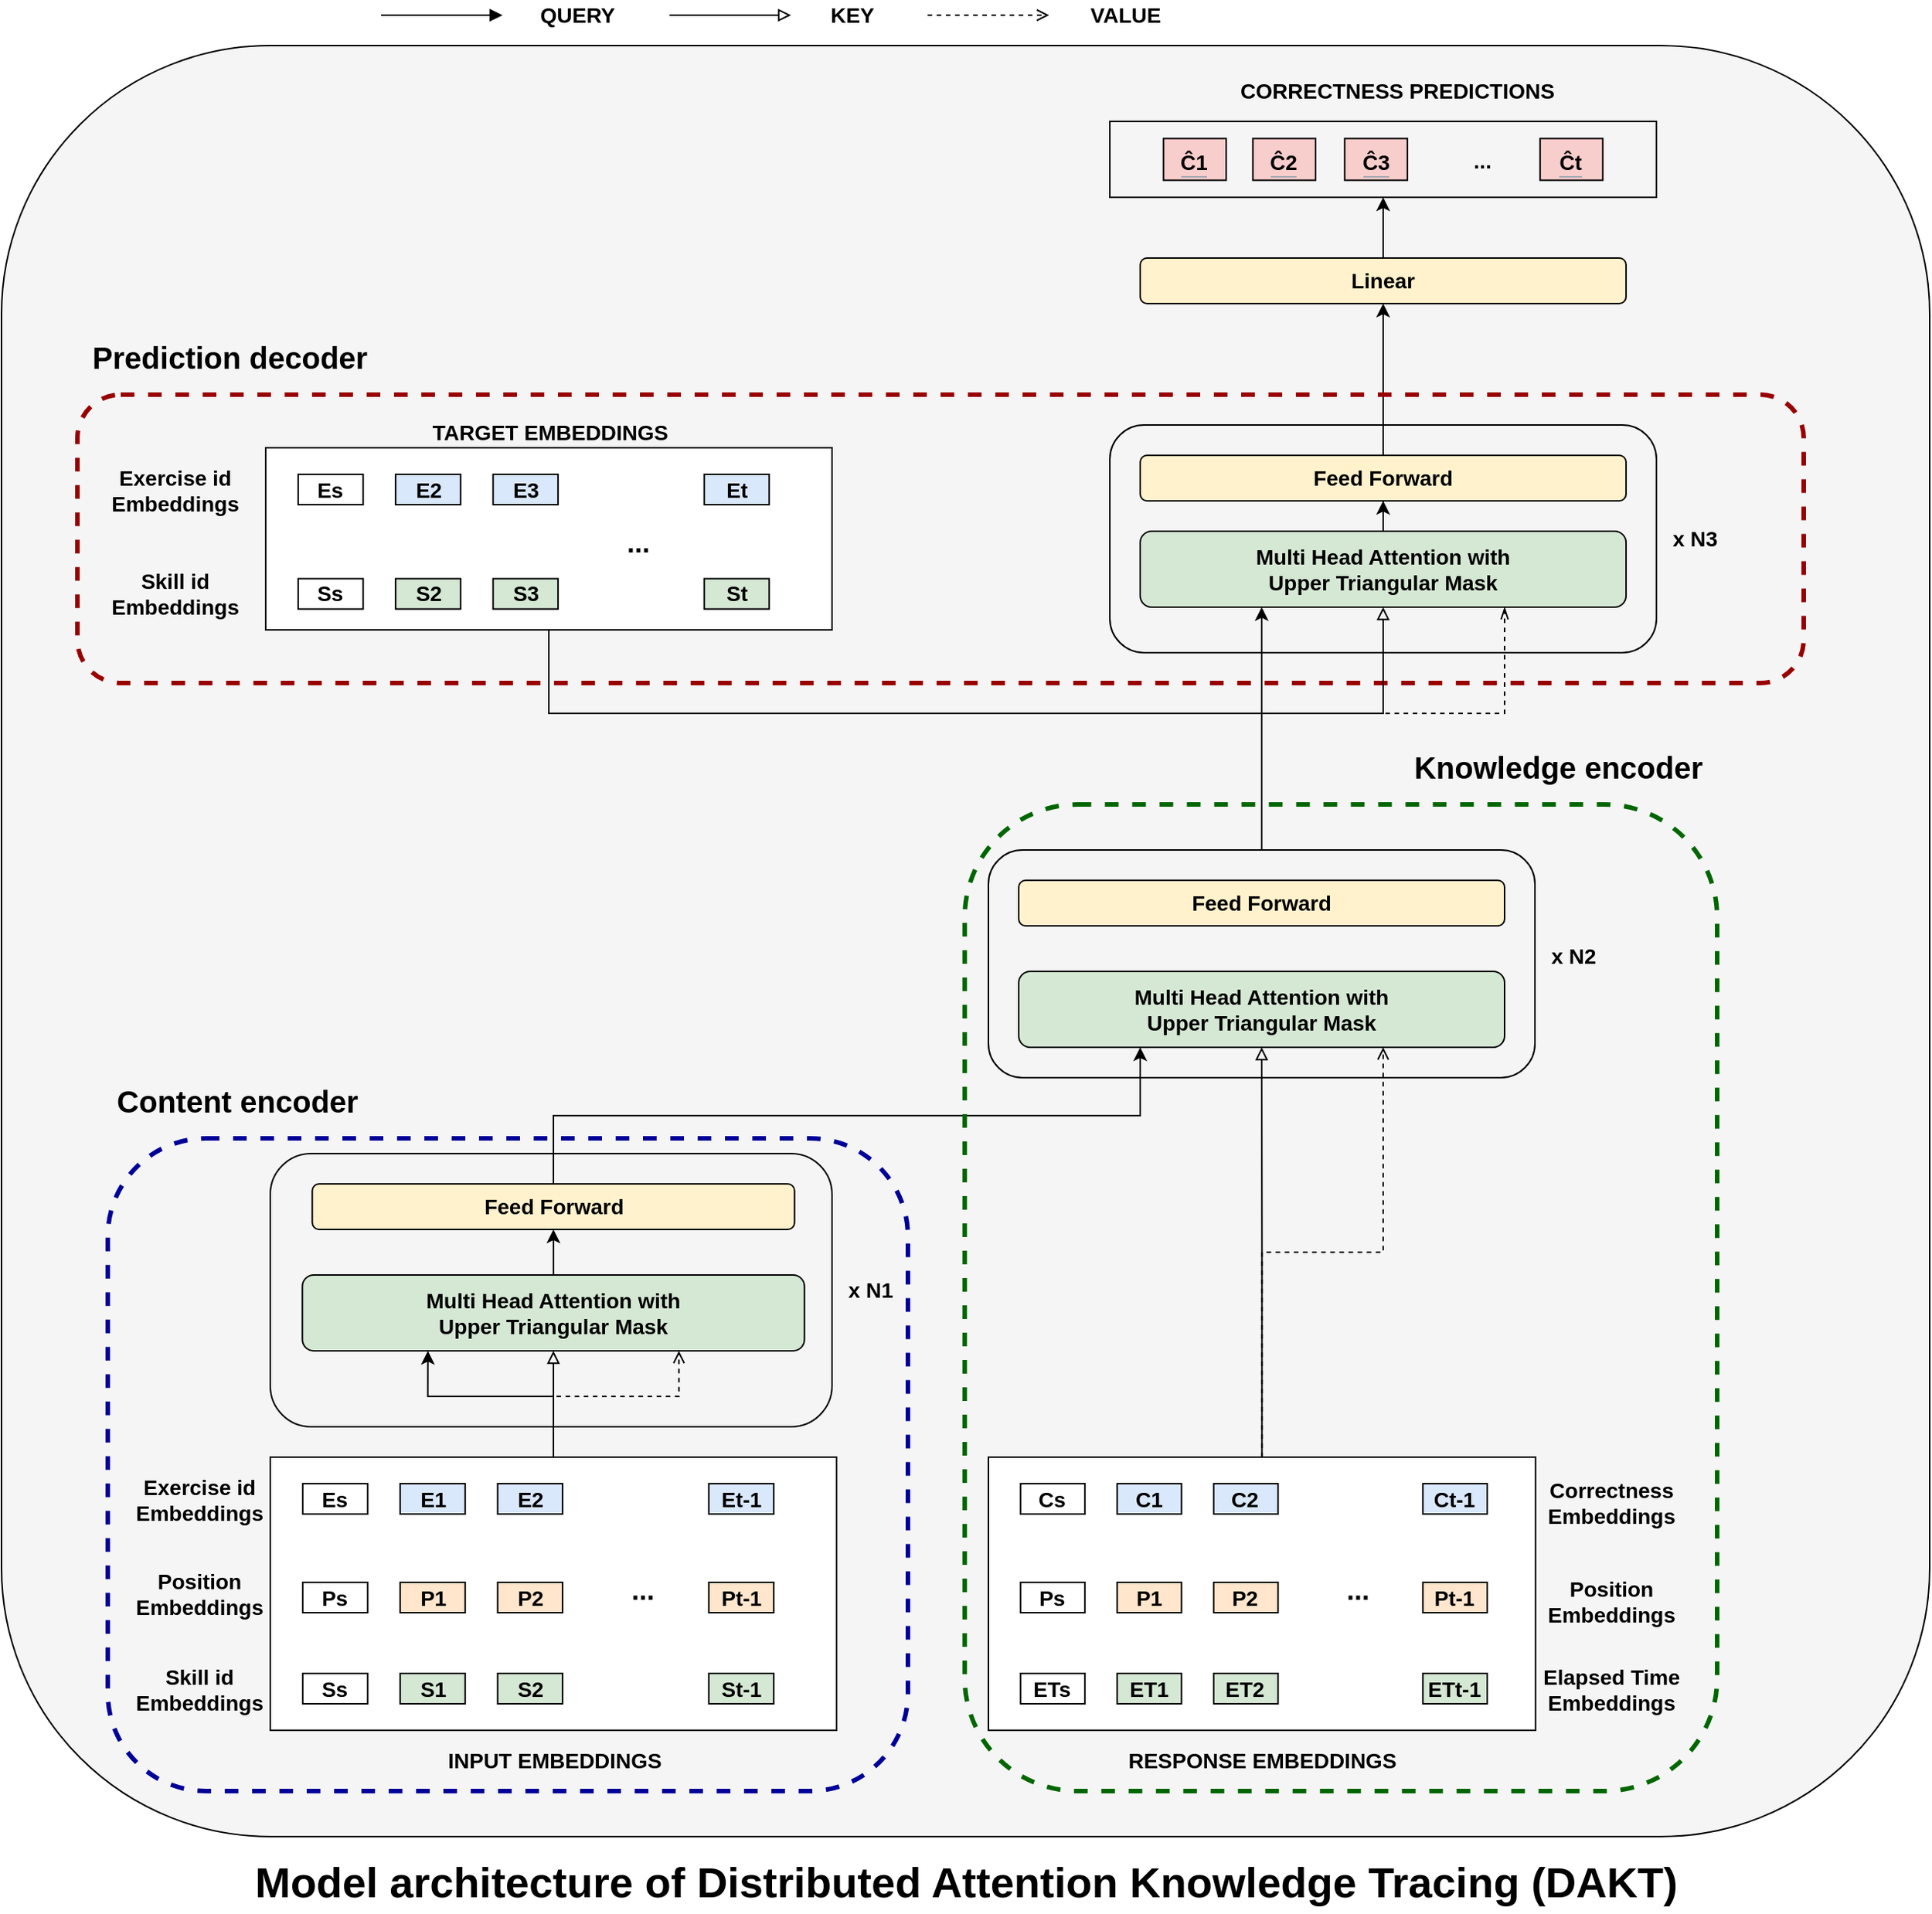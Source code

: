 <mxfile version="16.2.4" type="device"><diagram id="phln_zpGLZ69ojY48uEi" name="Page-1"><mxGraphModel dx="1483" dy="1902" grid="1" gridSize="10" guides="1" tooltips="1" connect="1" arrows="1" fold="1" page="1" pageScale="1" pageWidth="827" pageHeight="1169" math="0" shadow="0"><root><mxCell id="0"/><mxCell id="1" parent="0"/><mxCell id="0QRSijMLl0eIMMU6BS7H-4" value="" style="rounded=1;whiteSpace=wrap;html=1;fillColor=#f5f5f5;fontColor=#333333;strokeColor=#000000;fontSize=14;fontStyle=1" parent="1" vertex="1"><mxGeometry x="590" y="-520" width="1270" height="1180" as="geometry"/></mxCell><mxCell id="0QRSijMLl0eIMMU6BS7H-9" value="" style="rounded=1;whiteSpace=wrap;html=1;fillColor=none;strokeColor=#000000;fontSize=14;fontStyle=1;sketch=0;" parent="1" vertex="1"><mxGeometry x="767" y="210" width="370" height="180" as="geometry"/></mxCell><mxCell id="0QRSijMLl0eIMMU6BS7H-40" style="edgeStyle=orthogonalEdgeStyle;rounded=0;orthogonalLoop=1;jettySize=auto;html=1;entryX=0.5;entryY=1;entryDx=0;entryDy=0;fontSize=14;exitX=0.5;exitY=0;exitDx=0;exitDy=0;strokeColor=#000000;fontStyle=1;endArrow=block;endFill=0;sketch=0;" parent="1" source="0QRSijMLl0eIMMU6BS7H-7" target="0QRSijMLl0eIMMU6BS7H-38" edge="1"><mxGeometry relative="1" as="geometry"/></mxCell><mxCell id="0QRSijMLl0eIMMU6BS7H-153" style="edgeStyle=orthogonalEdgeStyle;rounded=0;orthogonalLoop=1;jettySize=auto;html=1;entryX=0.25;entryY=1;entryDx=0;entryDy=0;fontSize=14;strokeColor=#000000;fontStyle=1" parent="1" source="0QRSijMLl0eIMMU6BS7H-46" target="vymJC1YRikb9h6esoHPi-1" edge="1"><mxGeometry relative="1" as="geometry"><mxPoint x="1420" y="-50.0" as="targetPoint"/></mxGeometry></mxCell><mxCell id="0QRSijMLl0eIMMU6BS7H-46" value="" style="rounded=1;whiteSpace=wrap;html=1;fillColor=none;strokeColor=#000000;fontSize=14;fontStyle=1" parent="1" vertex="1"><mxGeometry x="1240" y="10" width="360" height="150" as="geometry"/></mxCell><mxCell id="0QRSijMLl0eIMMU6BS7H-47" value="Multi Head Attention with &lt;br style=&quot;font-size: 14px;&quot;&gt;&lt;span style=&quot;font-size: 14px&quot;&gt;Upper Triangular Mask&lt;/span&gt;" style="rounded=1;whiteSpace=wrap;html=1;fillColor=#d5e8d4;fontSize=14;strokeColor=#000000;fontStyle=1" parent="1" vertex="1"><mxGeometry x="1260" y="90" width="320" height="50" as="geometry"/></mxCell><mxCell id="0QRSijMLl0eIMMU6BS7H-48" value="&lt;span style=&quot;font-size: 14px;&quot;&gt;&lt;font style=&quot;font-size: 14px&quot;&gt;Feed Forward&lt;/font&gt;&lt;/span&gt;" style="rounded=1;whiteSpace=wrap;html=1;fillColor=#fff2cc;strokeColor=#000000;fontSize=14;fontStyle=1" parent="1" vertex="1"><mxGeometry x="1260" y="30" width="320" height="30" as="geometry"/></mxCell><mxCell id="0QRSijMLl0eIMMU6BS7H-114" style="edgeStyle=orthogonalEdgeStyle;rounded=0;orthogonalLoop=1;jettySize=auto;html=1;entryX=0.75;entryY=1;entryDx=0;entryDy=0;fontSize=14;strokeColor=#000000;fontStyle=1;dashed=1;endArrow=open;endFill=0;exitX=0.5;exitY=0;exitDx=0;exitDy=0;" parent="1" source="0QRSijMLl0eIMMU6BS7H-75" target="0QRSijMLl0eIMMU6BS7H-47" edge="1"><mxGeometry relative="1" as="geometry"><mxPoint x="1420" y="280" as="sourcePoint"/></mxGeometry></mxCell><mxCell id="0QRSijMLl0eIMMU6BS7H-99" value="" style="group;strokeColor=none;fontSize=14;fontStyle=1;sketch=0;" parent="1" vertex="1" connectable="0"><mxGeometry x="660" y="410" width="480" height="180" as="geometry"/></mxCell><mxCell id="0QRSijMLl0eIMMU6BS7H-7" value="" style="rounded=0;whiteSpace=wrap;html=1;strokeColor=#000000;fontSize=14;fontStyle=1;sketch=0;" parent="0QRSijMLl0eIMMU6BS7H-99" vertex="1"><mxGeometry x="107" width="373" height="180" as="geometry"/></mxCell><mxCell id="0QRSijMLl0eIMMU6BS7H-11" value="E1" style="rounded=0;whiteSpace=wrap;html=1;fillColor=#dae8fc;strokeColor=#000000;fontSize=14;fontStyle=1;sketch=0;" parent="0QRSijMLl0eIMMU6BS7H-99" vertex="1"><mxGeometry x="192.58" y="17.5" width="42.791" height="20" as="geometry"/></mxCell><mxCell id="0QRSijMLl0eIMMU6BS7H-14" value="E2" style="rounded=0;whiteSpace=wrap;html=1;fillColor=#dae8fc;strokeColor=#000000;fontSize=14;fontStyle=1;sketch=0;" parent="0QRSijMLl0eIMMU6BS7H-99" vertex="1"><mxGeometry x="256.767" y="17.5" width="42.791" height="20" as="geometry"/></mxCell><mxCell id="0QRSijMLl0eIMMU6BS7H-15" value="Et-1" style="rounded=0;whiteSpace=wrap;html=1;fillColor=#dae8fc;strokeColor=#000000;fontSize=14;fontStyle=1;sketch=0;" parent="0QRSijMLl0eIMMU6BS7H-99" vertex="1"><mxGeometry x="395.836" y="17.5" width="42.791" height="20" as="geometry"/></mxCell><mxCell id="0QRSijMLl0eIMMU6BS7H-16" value="P1" style="rounded=0;whiteSpace=wrap;html=1;fillColor=#ffe6cc;strokeColor=#000000;fontSize=14;fontStyle=1;sketch=0;" parent="0QRSijMLl0eIMMU6BS7H-99" vertex="1"><mxGeometry x="192.58" y="82.5" width="42.791" height="20" as="geometry"/></mxCell><mxCell id="0QRSijMLl0eIMMU6BS7H-17" value="P2" style="rounded=0;whiteSpace=wrap;html=1;fillColor=#ffe6cc;strokeColor=#000000;fontSize=14;fontStyle=1;sketch=0;" parent="0QRSijMLl0eIMMU6BS7H-99" vertex="1"><mxGeometry x="256.767" y="82.5" width="42.791" height="20" as="geometry"/></mxCell><mxCell id="0QRSijMLl0eIMMU6BS7H-18" value="Pt-1" style="rounded=0;whiteSpace=wrap;html=1;fillColor=#ffe6cc;strokeColor=#000000;fontSize=14;fontStyle=1;sketch=0;" parent="0QRSijMLl0eIMMU6BS7H-99" vertex="1"><mxGeometry x="395.836" y="82.5" width="42.791" height="20" as="geometry"/></mxCell><mxCell id="0QRSijMLl0eIMMU6BS7H-19" value="S1" style="rounded=0;whiteSpace=wrap;html=1;fillColor=#d5e8d4;strokeColor=#000000;fontSize=14;fontStyle=1;sketch=0;" parent="0QRSijMLl0eIMMU6BS7H-99" vertex="1"><mxGeometry x="192.58" y="142.5" width="42.791" height="20" as="geometry"/></mxCell><mxCell id="0QRSijMLl0eIMMU6BS7H-20" value="S2" style="rounded=0;whiteSpace=wrap;html=1;fillColor=#d5e8d4;strokeColor=#000000;fontSize=14;fontStyle=1;sketch=0;" parent="0QRSijMLl0eIMMU6BS7H-99" vertex="1"><mxGeometry x="256.767" y="142.5" width="42.791" height="20" as="geometry"/></mxCell><mxCell id="0QRSijMLl0eIMMU6BS7H-21" value="St-1" style="rounded=0;whiteSpace=wrap;html=1;fillColor=#d5e8d4;strokeColor=#000000;fontSize=14;fontStyle=1;sketch=0;" parent="0QRSijMLl0eIMMU6BS7H-99" vertex="1"><mxGeometry x="395.836" y="142.5" width="42.791" height="20" as="geometry"/></mxCell><mxCell id="0QRSijMLl0eIMMU6BS7H-22" value="Exercise id &lt;br style=&quot;font-size: 14px;&quot;&gt;Embeddings" style="text;html=1;align=center;verticalAlign=middle;resizable=0;points=[];autosize=1;strokeColor=none;fillColor=none;fontSize=14;fontStyle=1;sketch=0;" parent="0QRSijMLl0eIMMU6BS7H-99" vertex="1"><mxGeometry x="10" y="7.5" width="100" height="40" as="geometry"/></mxCell><mxCell id="0QRSijMLl0eIMMU6BS7H-23" value="Position&lt;br style=&quot;font-size: 14px;&quot;&gt;Embeddings" style="text;html=1;align=center;verticalAlign=middle;resizable=0;points=[];autosize=1;strokeColor=none;fillColor=none;fontSize=14;fontStyle=1;sketch=0;" parent="0QRSijMLl0eIMMU6BS7H-99" vertex="1"><mxGeometry x="10" y="70" width="100" height="40" as="geometry"/></mxCell><mxCell id="0QRSijMLl0eIMMU6BS7H-24" value="Skill id &lt;br style=&quot;font-size: 14px;&quot;&gt;Embeddings" style="text;html=1;align=center;verticalAlign=middle;resizable=0;points=[];autosize=1;strokeColor=none;fillColor=none;fontSize=14;fontStyle=1;sketch=0;" parent="0QRSijMLl0eIMMU6BS7H-99" vertex="1"><mxGeometry x="10" y="132.5" width="100" height="40" as="geometry"/></mxCell><mxCell id="0QRSijMLl0eIMMU6BS7H-25" value="" style="shape=image;html=1;verticalAlign=top;verticalLabelPosition=bottom;labelBackgroundColor=#ffffff;imageAspect=0;aspect=fixed;image=https://cdn3.iconfinder.com/data/icons/user-interface-169/32/plus-128.png;fillColor=none;strokeColor=#000000;fontSize=14;fontStyle=1;sketch=0;" parent="0QRSijMLl0eIMMU6BS7H-99" vertex="1"><mxGeometry x="203.278" y="52.5" width="19.565" height="19.565" as="geometry"/></mxCell><mxCell id="0QRSijMLl0eIMMU6BS7H-26" value="" style="shape=image;html=1;verticalAlign=top;verticalLabelPosition=bottom;labelBackgroundColor=#ffffff;imageAspect=0;aspect=fixed;image=https://cdn3.iconfinder.com/data/icons/user-interface-169/32/plus-128.png;fillColor=none;strokeColor=#000000;fontSize=14;fontStyle=1;sketch=0;" parent="0QRSijMLl0eIMMU6BS7H-99" vertex="1"><mxGeometry x="267.464" y="52.5" width="19.565" height="19.565" as="geometry"/></mxCell><mxCell id="0QRSijMLl0eIMMU6BS7H-27" value="" style="shape=image;html=1;verticalAlign=top;verticalLabelPosition=bottom;labelBackgroundColor=#ffffff;imageAspect=0;aspect=fixed;image=https://cdn3.iconfinder.com/data/icons/user-interface-169/32/plus-128.png;fillColor=none;strokeColor=#000000;fontSize=14;fontStyle=1;sketch=0;" parent="0QRSijMLl0eIMMU6BS7H-99" vertex="1"><mxGeometry x="406.534" y="52.5" width="19.565" height="19.565" as="geometry"/></mxCell><mxCell id="0QRSijMLl0eIMMU6BS7H-28" value="" style="shape=image;html=1;verticalAlign=top;verticalLabelPosition=bottom;labelBackgroundColor=#ffffff;imageAspect=0;aspect=fixed;image=https://cdn3.iconfinder.com/data/icons/user-interface-169/32/plus-128.png;fillColor=none;strokeColor=#000000;fontSize=14;fontStyle=1;sketch=0;" parent="0QRSijMLl0eIMMU6BS7H-99" vertex="1"><mxGeometry x="203.278" y="112.5" width="19.565" height="19.565" as="geometry"/></mxCell><mxCell id="0QRSijMLl0eIMMU6BS7H-29" value="" style="shape=image;html=1;verticalAlign=top;verticalLabelPosition=bottom;labelBackgroundColor=#ffffff;imageAspect=0;aspect=fixed;image=https://cdn3.iconfinder.com/data/icons/user-interface-169/32/plus-128.png;fillColor=none;strokeColor=#000000;fontSize=14;fontStyle=1;sketch=0;" parent="0QRSijMLl0eIMMU6BS7H-99" vertex="1"><mxGeometry x="267.464" y="112.5" width="19.565" height="19.565" as="geometry"/></mxCell><mxCell id="0QRSijMLl0eIMMU6BS7H-30" value="" style="shape=image;html=1;verticalAlign=top;verticalLabelPosition=bottom;labelBackgroundColor=#ffffff;imageAspect=0;aspect=fixed;image=https://cdn3.iconfinder.com/data/icons/user-interface-169/32/plus-128.png;fillColor=none;strokeColor=#000000;fontSize=14;fontStyle=1;sketch=0;" parent="0QRSijMLl0eIMMU6BS7H-99" vertex="1"><mxGeometry x="406.534" y="112.5" width="19.565" height="19.565" as="geometry"/></mxCell><mxCell id="0QRSijMLl0eIMMU6BS7H-32" value="&lt;font style=&quot;font-size: 18px&quot;&gt;...&lt;/font&gt;" style="text;html=1;align=center;verticalAlign=middle;resizable=0;points=[];autosize=1;strokeColor=none;fillColor=none;fontSize=14;fontStyle=1;sketch=0;" parent="0QRSijMLl0eIMMU6BS7H-99" vertex="1"><mxGeometry x="336.65" y="77.5" width="30" height="20" as="geometry"/></mxCell><mxCell id="0QRSijMLl0eIMMU6BS7H-33" value="Es" style="rounded=0;whiteSpace=wrap;html=1;strokeColor=#000000;fontSize=14;fontStyle=1;sketch=0;" parent="0QRSijMLl0eIMMU6BS7H-99" vertex="1"><mxGeometry x="128.394" y="17.5" width="42.791" height="20" as="geometry"/></mxCell><mxCell id="0QRSijMLl0eIMMU6BS7H-34" value="Ps" style="rounded=0;whiteSpace=wrap;html=1;strokeColor=#000000;fontSize=14;fontStyle=1;sketch=0;" parent="0QRSijMLl0eIMMU6BS7H-99" vertex="1"><mxGeometry x="128.394" y="82.5" width="42.791" height="20" as="geometry"/></mxCell><mxCell id="0QRSijMLl0eIMMU6BS7H-35" value="Ss" style="rounded=0;whiteSpace=wrap;html=1;strokeColor=#000000;fontSize=14;fontStyle=1;sketch=0;" parent="0QRSijMLl0eIMMU6BS7H-99" vertex="1"><mxGeometry x="128.394" y="142.5" width="42.791" height="20" as="geometry"/></mxCell><mxCell id="0QRSijMLl0eIMMU6BS7H-36" value="" style="shape=image;html=1;verticalAlign=top;verticalLabelPosition=bottom;labelBackgroundColor=#ffffff;imageAspect=0;aspect=fixed;image=https://cdn3.iconfinder.com/data/icons/user-interface-169/32/plus-128.png;fillColor=none;strokeColor=#000000;fontSize=14;fontStyle=1;sketch=0;" parent="0QRSijMLl0eIMMU6BS7H-99" vertex="1"><mxGeometry x="139.092" y="52.5" width="19.565" height="19.565" as="geometry"/></mxCell><mxCell id="0QRSijMLl0eIMMU6BS7H-37" value="" style="shape=image;html=1;verticalAlign=top;verticalLabelPosition=bottom;labelBackgroundColor=#ffffff;imageAspect=0;aspect=fixed;image=https://cdn3.iconfinder.com/data/icons/user-interface-169/32/plus-128.png;fillColor=none;strokeColor=#000000;fontSize=14;fontStyle=1;sketch=0;" parent="0QRSijMLl0eIMMU6BS7H-99" vertex="1"><mxGeometry x="139.092" y="112.5" width="19.565" height="19.565" as="geometry"/></mxCell><mxCell id="0QRSijMLl0eIMMU6BS7H-112" style="edgeStyle=orthogonalEdgeStyle;rounded=0;orthogonalLoop=1;jettySize=auto;html=1;entryX=0.25;entryY=1;entryDx=0;entryDy=0;fontSize=14;exitX=0.5;exitY=0;exitDx=0;exitDy=0;strokeColor=#000000;fontStyle=1" parent="1" source="0QRSijMLl0eIMMU6BS7H-39" target="0QRSijMLl0eIMMU6BS7H-47" edge="1"><mxGeometry relative="1" as="geometry"/></mxCell><mxCell id="0QRSijMLl0eIMMU6BS7H-113" style="edgeStyle=orthogonalEdgeStyle;rounded=0;orthogonalLoop=1;jettySize=auto;html=1;entryX=0.5;entryY=1;entryDx=0;entryDy=0;fontSize=14;exitX=0.5;exitY=0;exitDx=0;exitDy=0;strokeColor=#000000;fontStyle=1;endArrow=block;endFill=0;" parent="1" source="0QRSijMLl0eIMMU6BS7H-75" target="0QRSijMLl0eIMMU6BS7H-47" edge="1"><mxGeometry relative="1" as="geometry"/></mxCell><mxCell id="0QRSijMLl0eIMMU6BS7H-39" value="&lt;span style=&quot;font-size: 14px;&quot;&gt;&lt;font style=&quot;font-size: 14px&quot;&gt;Feed Forward&lt;/font&gt;&lt;/span&gt;" style="rounded=1;whiteSpace=wrap;html=1;fillColor=#fff2cc;strokeColor=#000000;fontSize=14;fontStyle=1;sketch=0;" parent="1" vertex="1"><mxGeometry x="794.676" y="230" width="317.647" height="30" as="geometry"/></mxCell><mxCell id="0QRSijMLl0eIMMU6BS7H-111" style="edgeStyle=orthogonalEdgeStyle;rounded=0;orthogonalLoop=1;jettySize=auto;html=1;entryX=0.5;entryY=1;entryDx=0;entryDy=0;fontSize=14;strokeColor=#000000;fontStyle=1;sketch=0;" parent="1" source="0QRSijMLl0eIMMU6BS7H-38" target="0QRSijMLl0eIMMU6BS7H-39" edge="1"><mxGeometry relative="1" as="geometry"/></mxCell><mxCell id="0QRSijMLl0eIMMU6BS7H-38" value="Multi Head Attention with &lt;br style=&quot;font-size: 14px;&quot;&gt;&lt;span style=&quot;font-size: 14px&quot;&gt;Upper Triangular Mask&lt;/span&gt;" style="rounded=1;whiteSpace=wrap;html=1;fillColor=#d5e8d4;fontSize=14;strokeColor=#000000;fontStyle=1;sketch=0;" parent="1" vertex="1"><mxGeometry x="788.16" y="290" width="330.68" height="50" as="geometry"/></mxCell><mxCell id="0QRSijMLl0eIMMU6BS7H-61" value="Position&lt;br style=&quot;font-size: 14px;&quot;&gt;Embeddings" style="text;html=1;align=center;verticalAlign=middle;resizable=0;points=[];autosize=1;strokeColor=none;fillColor=none;fontSize=14;fontStyle=1" parent="1" vertex="1"><mxGeometry x="1599.908" y="485" width="100" height="40" as="geometry"/></mxCell><mxCell id="0QRSijMLl0eIMMU6BS7H-62" value="Elapsed Time&lt;br style=&quot;font-size: 14px;&quot;&gt;Embeddings" style="text;html=1;align=center;verticalAlign=middle;resizable=0;points=[];autosize=1;strokeColor=none;fillColor=none;fontSize=14;fontStyle=1" parent="1" vertex="1"><mxGeometry x="1594.608" y="542.5" width="110" height="40" as="geometry"/></mxCell><mxCell id="0QRSijMLl0eIMMU6BS7H-105" value="" style="group;strokeColor=none;fontSize=14;fontStyle=1" parent="1" vertex="1" connectable="0"><mxGeometry x="1240" y="410" width="360.369" height="180" as="geometry"/></mxCell><mxCell id="0QRSijMLl0eIMMU6BS7H-75" value="" style="rounded=0;whiteSpace=wrap;html=1;strokeColor=#000000;fontSize=14;fontStyle=1" parent="0QRSijMLl0eIMMU6BS7H-105" vertex="1"><mxGeometry width="360.369" height="180" as="geometry"/></mxCell><mxCell id="0QRSijMLl0eIMMU6BS7H-76" value="C1" style="rounded=0;whiteSpace=wrap;html=1;fillColor=#dae8fc;strokeColor=#000000;fontSize=14;fontStyle=1" parent="0QRSijMLl0eIMMU6BS7H-105" vertex="1"><mxGeometry x="84.793" y="17.5" width="42.396" height="20" as="geometry"/></mxCell><mxCell id="0QRSijMLl0eIMMU6BS7H-77" value="C2" style="rounded=0;whiteSpace=wrap;html=1;fillColor=#dae8fc;strokeColor=#000000;fontSize=14;fontStyle=1" parent="0QRSijMLl0eIMMU6BS7H-105" vertex="1"><mxGeometry x="148.387" y="17.5" width="42.396" height="20" as="geometry"/></mxCell><mxCell id="0QRSijMLl0eIMMU6BS7H-78" value="Ct-1" style="rounded=0;whiteSpace=wrap;html=1;fillColor=#dae8fc;strokeColor=#000000;fontSize=14;fontStyle=1" parent="0QRSijMLl0eIMMU6BS7H-105" vertex="1"><mxGeometry x="286.175" y="17.5" width="42.396" height="20" as="geometry"/></mxCell><mxCell id="0QRSijMLl0eIMMU6BS7H-79" value="P1" style="rounded=0;whiteSpace=wrap;html=1;fillColor=#ffe6cc;strokeColor=#000000;fontSize=14;fontStyle=1" parent="0QRSijMLl0eIMMU6BS7H-105" vertex="1"><mxGeometry x="84.793" y="82.5" width="42.396" height="20" as="geometry"/></mxCell><mxCell id="0QRSijMLl0eIMMU6BS7H-80" value="P2" style="rounded=0;whiteSpace=wrap;html=1;fillColor=#ffe6cc;strokeColor=#000000;fontSize=14;fontStyle=1" parent="0QRSijMLl0eIMMU6BS7H-105" vertex="1"><mxGeometry x="148.387" y="82.5" width="42.396" height="20" as="geometry"/></mxCell><mxCell id="0QRSijMLl0eIMMU6BS7H-81" value="Pt-1" style="rounded=0;whiteSpace=wrap;html=1;fillColor=#ffe6cc;strokeColor=#000000;fontSize=14;fontStyle=1" parent="0QRSijMLl0eIMMU6BS7H-105" vertex="1"><mxGeometry x="286.175" y="82.5" width="42.396" height="20" as="geometry"/></mxCell><mxCell id="0QRSijMLl0eIMMU6BS7H-82" value="ET1" style="rounded=0;whiteSpace=wrap;html=1;fillColor=#d5e8d4;strokeColor=#000000;fontSize=14;fontStyle=1" parent="0QRSijMLl0eIMMU6BS7H-105" vertex="1"><mxGeometry x="84.793" y="142.5" width="42.396" height="20" as="geometry"/></mxCell><mxCell id="0QRSijMLl0eIMMU6BS7H-83" value="ET2" style="rounded=0;whiteSpace=wrap;html=1;fillColor=#d5e8d4;strokeColor=#000000;fontSize=14;fontStyle=1" parent="0QRSijMLl0eIMMU6BS7H-105" vertex="1"><mxGeometry x="148.387" y="142.5" width="42.396" height="20" as="geometry"/></mxCell><mxCell id="0QRSijMLl0eIMMU6BS7H-84" value="ETt-1" style="rounded=0;whiteSpace=wrap;html=1;fillColor=#d5e8d4;strokeColor=#000000;fontSize=14;fontStyle=1" parent="0QRSijMLl0eIMMU6BS7H-105" vertex="1"><mxGeometry x="286.175" y="142.5" width="42.396" height="20" as="geometry"/></mxCell><mxCell id="0QRSijMLl0eIMMU6BS7H-85" value="" style="shape=image;html=1;verticalAlign=top;verticalLabelPosition=bottom;labelBackgroundColor=#ffffff;imageAspect=0;aspect=fixed;image=https://cdn3.iconfinder.com/data/icons/user-interface-169/32/plus-128.png;fillColor=none;strokeColor=#000000;fontSize=14;fontStyle=1" parent="0QRSijMLl0eIMMU6BS7H-105" vertex="1"><mxGeometry x="95.392" y="52.5" width="20" height="20" as="geometry"/></mxCell><mxCell id="0QRSijMLl0eIMMU6BS7H-86" value="" style="shape=image;html=1;verticalAlign=top;verticalLabelPosition=bottom;labelBackgroundColor=#ffffff;imageAspect=0;aspect=fixed;image=https://cdn3.iconfinder.com/data/icons/user-interface-169/32/plus-128.png;fillColor=none;strokeColor=#000000;fontSize=14;fontStyle=1" parent="0QRSijMLl0eIMMU6BS7H-105" vertex="1"><mxGeometry x="158.986" y="52.5" width="20" height="20" as="geometry"/></mxCell><mxCell id="0QRSijMLl0eIMMU6BS7H-87" value="" style="shape=image;html=1;verticalAlign=top;verticalLabelPosition=bottom;labelBackgroundColor=#ffffff;imageAspect=0;aspect=fixed;image=https://cdn3.iconfinder.com/data/icons/user-interface-169/32/plus-128.png;fillColor=none;strokeColor=#000000;fontSize=14;fontStyle=1" parent="0QRSijMLl0eIMMU6BS7H-105" vertex="1"><mxGeometry x="296.774" y="52.5" width="20" height="20" as="geometry"/></mxCell><mxCell id="0QRSijMLl0eIMMU6BS7H-88" value="" style="shape=image;html=1;verticalAlign=top;verticalLabelPosition=bottom;labelBackgroundColor=#ffffff;imageAspect=0;aspect=fixed;image=https://cdn3.iconfinder.com/data/icons/user-interface-169/32/plus-128.png;fillColor=none;strokeColor=#000000;fontSize=14;fontStyle=1" parent="0QRSijMLl0eIMMU6BS7H-105" vertex="1"><mxGeometry x="95.392" y="112.5" width="20" height="20" as="geometry"/></mxCell><mxCell id="0QRSijMLl0eIMMU6BS7H-89" value="" style="shape=image;html=1;verticalAlign=top;verticalLabelPosition=bottom;labelBackgroundColor=#ffffff;imageAspect=0;aspect=fixed;image=https://cdn3.iconfinder.com/data/icons/user-interface-169/32/plus-128.png;fillColor=none;strokeColor=#000000;fontSize=14;fontStyle=1" parent="0QRSijMLl0eIMMU6BS7H-105" vertex="1"><mxGeometry x="158.986" y="112.5" width="20" height="20" as="geometry"/></mxCell><mxCell id="0QRSijMLl0eIMMU6BS7H-90" value="" style="shape=image;html=1;verticalAlign=top;verticalLabelPosition=bottom;labelBackgroundColor=#ffffff;imageAspect=0;aspect=fixed;image=https://cdn3.iconfinder.com/data/icons/user-interface-169/32/plus-128.png;fillColor=none;strokeColor=#000000;fontSize=14;fontStyle=1" parent="0QRSijMLl0eIMMU6BS7H-105" vertex="1"><mxGeometry x="296.774" y="112.5" width="20" height="20" as="geometry"/></mxCell><mxCell id="0QRSijMLl0eIMMU6BS7H-91" value="&lt;span style=&quot;font-size: 18px;&quot;&gt;&lt;font style=&quot;font-size: 18px;&quot;&gt;...&lt;/font&gt;&lt;/span&gt;" style="text;html=1;align=center;verticalAlign=middle;resizable=0;points=[];autosize=1;strokeColor=none;fillColor=none;fontSize=18;fontStyle=1" parent="0QRSijMLl0eIMMU6BS7H-105" vertex="1"><mxGeometry x="227.581" y="72.5" width="30" height="30" as="geometry"/></mxCell><mxCell id="0QRSijMLl0eIMMU6BS7H-92" value="Cs" style="rounded=0;whiteSpace=wrap;html=1;strokeColor=#000000;fontSize=14;fontStyle=1" parent="0QRSijMLl0eIMMU6BS7H-105" vertex="1"><mxGeometry x="21.198" y="17.5" width="42.396" height="20" as="geometry"/></mxCell><mxCell id="0QRSijMLl0eIMMU6BS7H-93" value="Ps" style="rounded=0;whiteSpace=wrap;html=1;strokeColor=#000000;fontSize=14;fontStyle=1" parent="0QRSijMLl0eIMMU6BS7H-105" vertex="1"><mxGeometry x="21.198" y="82.5" width="42.396" height="20" as="geometry"/></mxCell><mxCell id="0QRSijMLl0eIMMU6BS7H-94" value="ETs" style="rounded=0;whiteSpace=wrap;html=1;strokeColor=#000000;fontSize=14;fontStyle=1" parent="0QRSijMLl0eIMMU6BS7H-105" vertex="1"><mxGeometry x="21.198" y="142.5" width="42.396" height="20" as="geometry"/></mxCell><mxCell id="0QRSijMLl0eIMMU6BS7H-95" value="" style="shape=image;html=1;verticalAlign=top;verticalLabelPosition=bottom;labelBackgroundColor=#ffffff;imageAspect=0;aspect=fixed;image=https://cdn3.iconfinder.com/data/icons/user-interface-169/32/plus-128.png;fillColor=none;strokeColor=#000000;fontSize=14;fontStyle=1" parent="0QRSijMLl0eIMMU6BS7H-105" vertex="1"><mxGeometry x="31.797" y="52.5" width="20" height="20" as="geometry"/></mxCell><mxCell id="0QRSijMLl0eIMMU6BS7H-96" value="" style="shape=image;html=1;verticalAlign=top;verticalLabelPosition=bottom;labelBackgroundColor=#ffffff;imageAspect=0;aspect=fixed;image=https://cdn3.iconfinder.com/data/icons/user-interface-169/32/plus-128.png;fillColor=none;strokeColor=#000000;fontSize=14;fontStyle=1" parent="0QRSijMLl0eIMMU6BS7H-105" vertex="1"><mxGeometry x="31.797" y="112.5" width="20" height="20" as="geometry"/></mxCell><mxCell id="0QRSijMLl0eIMMU6BS7H-108" value="Correctness&lt;br style=&quot;font-size: 14px;&quot;&gt;Embeddings" style="text;html=1;align=center;verticalAlign=middle;resizable=0;points=[];autosize=1;strokeColor=none;fillColor=none;fontSize=14;fontStyle=1" parent="1" vertex="1"><mxGeometry x="1599.908" y="420" width="100" height="40" as="geometry"/></mxCell><mxCell id="0QRSijMLl0eIMMU6BS7H-109" value="x N2" style="text;html=1;align=center;verticalAlign=middle;resizable=0;points=[];autosize=1;strokeColor=none;fillColor=none;fontStyle=1;fontSize=14;" parent="1" vertex="1"><mxGeometry x="1600.368" y="70" width="50" height="20" as="geometry"/></mxCell><mxCell id="0QRSijMLl0eIMMU6BS7H-110" value="x N1" style="text;html=1;align=center;verticalAlign=middle;resizable=0;points=[];autosize=1;strokeColor=none;fillColor=none;fontStyle=1;fontSize=14;sketch=0;" parent="1" vertex="1"><mxGeometry x="1136.998" y="290" width="50" height="20" as="geometry"/></mxCell><mxCell id="0QRSijMLl0eIMMU6BS7H-115" style="edgeStyle=orthogonalEdgeStyle;rounded=0;orthogonalLoop=1;jettySize=auto;html=1;entryX=0.75;entryY=1;entryDx=0;entryDy=0;fontSize=14;strokeColor=#000000;fontStyle=1;endArrow=open;endFill=0;dashed=1;sketch=0;" parent="1" source="0QRSijMLl0eIMMU6BS7H-7" target="0QRSijMLl0eIMMU6BS7H-38" edge="1"><mxGeometry relative="1" as="geometry"><Array as="points"><mxPoint x="953" y="370"/><mxPoint x="1036" y="370"/></Array></mxGeometry></mxCell><mxCell id="0QRSijMLl0eIMMU6BS7H-116" style="edgeStyle=orthogonalEdgeStyle;rounded=0;orthogonalLoop=1;jettySize=auto;html=1;entryX=0.25;entryY=1;entryDx=0;entryDy=0;fontSize=14;strokeColor=#000000;fontStyle=1;sketch=0;" parent="1" source="0QRSijMLl0eIMMU6BS7H-7" target="0QRSijMLl0eIMMU6BS7H-38" edge="1"><mxGeometry relative="1" as="geometry"><Array as="points"><mxPoint x="953" y="370"/><mxPoint x="871" y="370"/></Array></mxGeometry></mxCell><mxCell id="0QRSijMLl0eIMMU6BS7H-146" value="RESPONSE EMBEDDINGS" style="text;html=1;align=center;verticalAlign=middle;resizable=0;points=[];autosize=1;strokeColor=none;fillColor=none;fontSize=14;fontStyle=1" parent="1" vertex="1"><mxGeometry x="1325.18" y="600" width="190" height="20" as="geometry"/></mxCell><mxCell id="0QRSijMLl0eIMMU6BS7H-147" value="INPUT EMBEDDINGS" style="text;html=1;align=center;verticalAlign=middle;resizable=0;points=[];autosize=1;strokeColor=none;fillColor=none;fontSize=14;fontStyle=1;sketch=0;" parent="1" vertex="1"><mxGeometry x="873.5" y="600" width="160" height="20" as="geometry"/></mxCell><mxCell id="0QRSijMLl0eIMMU6BS7H-189" value="" style="endArrow=block;html=1;rounded=0;fontFamily=Helvetica;fontSize=18;strokeColor=#000000;endFill=1;fontStyle=1" parent="1" edge="1"><mxGeometry width="50" height="50" relative="1" as="geometry"><mxPoint x="840" y="-540" as="sourcePoint"/><mxPoint x="920" y="-540" as="targetPoint"/></mxGeometry></mxCell><mxCell id="0QRSijMLl0eIMMU6BS7H-190" value="" style="endArrow=block;html=1;rounded=0;fontFamily=Helvetica;fontSize=18;strokeColor=#000000;endFill=0;fontStyle=1" parent="1" edge="1"><mxGeometry width="50" height="50" relative="1" as="geometry"><mxPoint x="1030" y="-540" as="sourcePoint"/><mxPoint x="1110" y="-540" as="targetPoint"/></mxGeometry></mxCell><mxCell id="0QRSijMLl0eIMMU6BS7H-191" value="" style="endArrow=open;html=1;rounded=0;dashed=1;fontFamily=Helvetica;fontSize=18;strokeColor=#000000;endFill=0;fontStyle=1" parent="1" edge="1"><mxGeometry width="50" height="50" relative="1" as="geometry"><mxPoint x="1200.0" y="-540" as="sourcePoint"/><mxPoint x="1280.0" y="-540" as="targetPoint"/></mxGeometry></mxCell><mxCell id="0QRSijMLl0eIMMU6BS7H-192" value="QUERY" style="text;html=1;align=center;verticalAlign=middle;resizable=0;points=[];autosize=1;strokeColor=none;fillColor=none;fontSize=14;fontStyle=1" parent="1" vertex="1"><mxGeometry x="933.5" y="-550" width="70" height="20" as="geometry"/></mxCell><mxCell id="0QRSijMLl0eIMMU6BS7H-193" value="KEY" style="text;html=1;align=center;verticalAlign=middle;resizable=0;points=[];autosize=1;strokeColor=none;fillColor=none;fontSize=14;fontStyle=1" parent="1" vertex="1"><mxGeometry x="1130" y="-550" width="40" height="20" as="geometry"/></mxCell><mxCell id="0QRSijMLl0eIMMU6BS7H-194" value="VALUE" style="text;html=1;align=center;verticalAlign=middle;resizable=0;points=[];autosize=1;strokeColor=none;fillColor=none;fontSize=14;fontStyle=1" parent="1" vertex="1"><mxGeometry x="1300.46" y="-550" width="60" height="20" as="geometry"/></mxCell><mxCell id="0QRSijMLl0eIMMU6BS7H-195" value="Model architecture of Distributed Attention Knowledge Tracing (DAKT)" style="text;html=1;align=center;verticalAlign=middle;resizable=0;points=[];autosize=1;strokeColor=none;fillColor=none;fontSize=28;fontFamily=Helvetica;fontStyle=1" parent="1" vertex="1"><mxGeometry x="750" y="670" width="950" height="40" as="geometry"/></mxCell><mxCell id="vymJC1YRikb9h6esoHPi-5" value="x N3" style="text;html=1;align=center;verticalAlign=middle;resizable=0;points=[];autosize=1;strokeColor=none;fillColor=none;fontStyle=1;fontSize=14;" vertex="1" parent="1"><mxGeometry x="1679.998" y="-205" width="50" height="20" as="geometry"/></mxCell><mxCell id="vymJC1YRikb9h6esoHPi-34" style="edgeStyle=orthogonalEdgeStyle;rounded=0;orthogonalLoop=1;jettySize=auto;html=1;entryX=0.5;entryY=1;entryDx=0;entryDy=0;endArrow=classic;endFill=1;" edge="1" parent="1" source="vymJC1YRikb9h6esoHPi-31" target="0QRSijMLl0eIMMU6BS7H-155"><mxGeometry relative="1" as="geometry"/></mxCell><mxCell id="vymJC1YRikb9h6esoHPi-31" value="&lt;span style=&quot;font-size: 14px&quot;&gt;&lt;font style=&quot;font-size: 14px&quot;&gt;Linear&lt;/font&gt;&lt;/span&gt;" style="rounded=1;whiteSpace=wrap;html=1;fillColor=#fff2cc;strokeColor=#000000;fontSize=14;fontStyle=1" vertex="1" parent="1"><mxGeometry x="1340" y="-380" width="320" height="30" as="geometry"/></mxCell><mxCell id="vymJC1YRikb9h6esoHPi-32" style="edgeStyle=orthogonalEdgeStyle;rounded=0;orthogonalLoop=1;jettySize=auto;html=1;entryX=0.5;entryY=1;entryDx=0;entryDy=0;endArrow=classic;endFill=1;" edge="1" parent="1" source="vymJC1YRikb9h6esoHPi-2" target="vymJC1YRikb9h6esoHPi-31"><mxGeometry relative="1" as="geometry"/></mxCell><mxCell id="0QRSijMLl0eIMMU6BS7H-177" value="CORRECTNESS PREDICTIONS" style="text;html=1;align=center;verticalAlign=middle;resizable=0;points=[];autosize=1;strokeColor=none;fillColor=none;fontSize=14;fontStyle=1" parent="1" vertex="1"><mxGeometry x="1398.89" y="-500" width="220" height="20" as="geometry"/></mxCell><mxCell id="0QRSijMLl0eIMMU6BS7H-155" value="" style="rounded=0;whiteSpace=wrap;html=1;fillColor=none;strokeColor=#000000;fontSize=14;fontStyle=1" parent="1" vertex="1"><mxGeometry x="1320" y="-470" width="360" height="50" as="geometry"/></mxCell><mxCell id="0QRSijMLl0eIMMU6BS7H-174" value="&lt;h1 id=&quot;firstHeading&quot; class=&quot;firstHeading mw-first-heading&quot; style=&quot;margin: 0px 0px 0.25em; padding: 0px; overflow: visible; border-bottom: 1px solid rgb(162, 169, 177); line-height: 1.3; font-size: 14px;&quot;&gt;&lt;font style=&quot;font-size: 14px&quot;&gt;Ĉ1&lt;/font&gt;&lt;/h1&gt;" style="rounded=0;whiteSpace=wrap;html=1;fillColor=#f8cecc;strokeColor=#000000;fontSize=14;fontStyle=1;verticalAlign=top;" parent="1" vertex="1"><mxGeometry x="1355.32" y="-458.75" width="41.3" height="27.5" as="geometry"/></mxCell><mxCell id="0QRSijMLl0eIMMU6BS7H-183" value="&lt;span style=&quot;font-size: 14px;&quot;&gt;&lt;font style=&quot;font-size: 14px;&quot;&gt;...&lt;/font&gt;&lt;/span&gt;" style="text;html=1;align=center;verticalAlign=top;resizable=0;points=[];autosize=1;strokeColor=none;fontSize=14;fontStyle=1" parent="1" vertex="1"><mxGeometry x="1549.671" y="-458.75" width="30" height="20" as="geometry"/></mxCell><mxCell id="0QRSijMLl0eIMMU6BS7H-185" value="&lt;h1 id=&quot;firstHeading&quot; class=&quot;firstHeading mw-first-heading&quot; style=&quot;margin: 0px 0px 0.25em; padding: 0px; overflow: visible; border-bottom: 1px solid rgb(162, 169, 177); line-height: 1.3; font-size: 14px;&quot;&gt;&lt;font style=&quot;font-size: 14px&quot;&gt;Ĉ2&lt;/font&gt;&lt;/h1&gt;" style="rounded=0;whiteSpace=wrap;html=1;fillColor=#f8cecc;strokeColor=#000000;fontSize=14;fontStyle=1;verticalAlign=top;" parent="1" vertex="1"><mxGeometry x="1414.21" y="-458.75" width="41.3" height="27.5" as="geometry"/></mxCell><mxCell id="0QRSijMLl0eIMMU6BS7H-186" value="&lt;h1 id=&quot;firstHeading&quot; class=&quot;firstHeading mw-first-heading&quot; style=&quot;margin: 0px 0px 0.25em; padding: 0px; overflow: visible; border-bottom: 1px solid rgb(162, 169, 177); line-height: 1.3; font-size: 14px;&quot;&gt;&lt;font style=&quot;font-size: 14px&quot;&gt;Ĉ3&lt;/font&gt;&lt;/h1&gt;" style="rounded=0;whiteSpace=wrap;html=1;fillColor=#f8cecc;strokeColor=#000000;fontSize=14;fontStyle=1;verticalAlign=top;" parent="1" vertex="1"><mxGeometry x="1474.67" y="-458.75" width="41.3" height="27.5" as="geometry"/></mxCell><mxCell id="0QRSijMLl0eIMMU6BS7H-187" value="&lt;h1 id=&quot;firstHeading&quot; class=&quot;firstHeading mw-first-heading&quot; style=&quot;margin: 0px 0px 0.25em; padding: 0px; overflow: visible; border-bottom: 1px solid rgb(162, 169, 177); line-height: 1.3; font-size: 14px;&quot;&gt;&lt;font style=&quot;font-size: 14px&quot;&gt;Ĉt&lt;/font&gt;&lt;/h1&gt;" style="rounded=0;whiteSpace=wrap;html=1;fillColor=#f8cecc;strokeColor=#000000;fontSize=14;fontStyle=1;verticalAlign=top;" parent="1" vertex="1"><mxGeometry x="1603.37" y="-458.75" width="41.3" height="27.5" as="geometry"/></mxCell><mxCell id="vymJC1YRikb9h6esoHPi-40" value="" style="group" vertex="1" connectable="0" parent="1"><mxGeometry x="660" y="160" width="527" height="470" as="geometry"/></mxCell><mxCell id="vymJC1YRikb9h6esoHPi-35" value="" style="rounded=1;whiteSpace=wrap;html=1;fillColor=none;strokeColor=#000099;strokeWidth=3;dashed=1;sketch=0;" vertex="1" parent="vymJC1YRikb9h6esoHPi-40"><mxGeometry y="40" width="527" height="430" as="geometry"/></mxCell><mxCell id="vymJC1YRikb9h6esoHPi-39" value="Content encoder" style="text;html=1;align=center;verticalAlign=middle;resizable=0;points=[];autosize=1;strokeColor=none;fillColor=none;fontSize=20;fontFamily=Helvetica;fontStyle=1" vertex="1" parent="vymJC1YRikb9h6esoHPi-40"><mxGeometry width="170" height="30" as="geometry"/></mxCell><mxCell id="vymJC1YRikb9h6esoHPi-42" value="" style="group" vertex="1" connectable="0" parent="1"><mxGeometry x="1219.39" y="-50" width="500.61" height="680" as="geometry"/></mxCell><mxCell id="vymJC1YRikb9h6esoHPi-38" value="" style="rounded=1;whiteSpace=wrap;html=1;fillColor=none;strokeColor=#006600;strokeWidth=3;dashed=1;sketch=0;" vertex="1" parent="vymJC1YRikb9h6esoHPi-42"><mxGeometry x="5" y="30" width="495.61" height="650" as="geometry"/></mxCell><mxCell id="vymJC1YRikb9h6esoHPi-41" value="Knowledge encoder" style="text;html=1;align=center;verticalAlign=middle;resizable=0;points=[];autosize=1;strokeColor=none;fillColor=none;fontSize=20;fontFamily=Helvetica;fontStyle=1" vertex="1" parent="vymJC1YRikb9h6esoHPi-42"><mxGeometry x="290.61" y="-10" width="210" height="30" as="geometry"/></mxCell><mxCell id="vymJC1YRikb9h6esoHPi-43" value="Prediction decoder" style="text;html=1;align=center;verticalAlign=middle;resizable=0;points=[];autosize=1;strokeColor=none;fillColor=none;fontSize=20;fontFamily=Helvetica;fontStyle=1;container=1;" vertex="1" parent="1"><mxGeometry x="640" y="-330" width="200" height="30" as="geometry"/></mxCell><mxCell id="vymJC1YRikb9h6esoHPi-37" value="" style="rounded=1;whiteSpace=wrap;html=1;fillColor=none;strokeColor=#990000;strokeWidth=3;dashed=1;sketch=0;" vertex="1" parent="1"><mxGeometry x="640" y="-290" width="1137" height="190" as="geometry"/></mxCell><mxCell id="0QRSijMLl0eIMMU6BS7H-148" value="" style="rounded=1;whiteSpace=wrap;html=1;fillColor=none;strokeColor=#000000;fontSize=14;fontStyle=1" parent="1" vertex="1"><mxGeometry x="1320" y="-270" width="360" height="150" as="geometry"/></mxCell><mxCell id="vymJC1YRikb9h6esoHPi-1" value="Multi Head Attention with &lt;br style=&quot;font-size: 14px;&quot;&gt;&lt;span style=&quot;font-size: 14px&quot;&gt;Upper Triangular Mask&lt;/span&gt;" style="rounded=1;whiteSpace=wrap;html=1;fillColor=#d5e8d4;fontSize=14;strokeColor=#000000;fontStyle=1" vertex="1" parent="1"><mxGeometry x="1340" y="-200" width="320" height="50" as="geometry"/></mxCell><mxCell id="vymJC1YRikb9h6esoHPi-2" value="&lt;span style=&quot;font-size: 14px;&quot;&gt;&lt;font style=&quot;font-size: 14px&quot;&gt;Feed Forward&lt;/font&gt;&lt;/span&gt;" style="rounded=1;whiteSpace=wrap;html=1;fillColor=#fff2cc;strokeColor=#000000;fontSize=14;fontStyle=1" vertex="1" parent="1"><mxGeometry x="1340" y="-250" width="320" height="30" as="geometry"/></mxCell><mxCell id="vymJC1YRikb9h6esoHPi-4" style="edgeStyle=orthogonalEdgeStyle;rounded=0;orthogonalLoop=1;jettySize=auto;html=1;entryX=0.5;entryY=1;entryDx=0;entryDy=0;" edge="1" parent="1" source="vymJC1YRikb9h6esoHPi-1" target="vymJC1YRikb9h6esoHPi-2"><mxGeometry relative="1" as="geometry"/></mxCell><mxCell id="0QRSijMLl0eIMMU6BS7H-144" value="TARGET EMBEDDINGS" style="text;html=1;align=center;verticalAlign=middle;resizable=0;points=[];autosize=1;strokeColor=none;fillColor=none;fontSize=14;fontStyle=1" parent="1" vertex="1"><mxGeometry x="865.5" y="-275" width="170" height="20" as="geometry"/></mxCell><mxCell id="0QRSijMLl0eIMMU6BS7H-129" value="Exercise id &lt;br style=&quot;font-size: 14px;&quot;&gt;Embeddings" style="text;html=1;align=center;verticalAlign=middle;resizable=0;points=[];autosize=1;strokeColor=none;fillColor=none;fontSize=14;fontStyle=1" parent="1" vertex="1"><mxGeometry x="654" y="-247.5" width="100" height="40" as="geometry"/></mxCell><mxCell id="0QRSijMLl0eIMMU6BS7H-131" value="Skill id &lt;br style=&quot;font-size: 14px;&quot;&gt;Embeddings" style="text;html=1;align=center;verticalAlign=middle;resizable=0;points=[];autosize=1;strokeColor=none;fillColor=none;fontSize=14;fontStyle=1" parent="1" vertex="1"><mxGeometry x="654" y="-178.75" width="100" height="40" as="geometry"/></mxCell><mxCell id="vymJC1YRikb9h6esoHPi-68" style="edgeStyle=orthogonalEdgeStyle;rounded=0;sketch=0;orthogonalLoop=1;jettySize=auto;html=1;entryX=0.5;entryY=1;entryDx=0;entryDy=0;fontSize=20;endArrow=block;endFill=0;exitX=0.5;exitY=1;exitDx=0;exitDy=0;" edge="1" parent="1" source="0QRSijMLl0eIMMU6BS7H-119" target="vymJC1YRikb9h6esoHPi-1"><mxGeometry relative="1" as="geometry"><Array as="points"><mxPoint x="951" y="-80"/><mxPoint x="1500" y="-80"/></Array></mxGeometry></mxCell><mxCell id="vymJC1YRikb9h6esoHPi-70" style="edgeStyle=orthogonalEdgeStyle;rounded=0;sketch=0;orthogonalLoop=1;jettySize=auto;html=1;entryX=0.75;entryY=1;entryDx=0;entryDy=0;dashed=1;fontSize=20;endArrow=openThin;endFill=0;exitX=0.5;exitY=1;exitDx=0;exitDy=0;" edge="1" parent="1" source="0QRSijMLl0eIMMU6BS7H-119" target="vymJC1YRikb9h6esoHPi-1"><mxGeometry relative="1" as="geometry"><Array as="points"><mxPoint x="951" y="-80"/><mxPoint x="1580" y="-80"/></Array></mxGeometry></mxCell><mxCell id="0QRSijMLl0eIMMU6BS7H-119" value="" style="rounded=0;whiteSpace=wrap;html=1;strokeColor=#000000;fontSize=14;fontStyle=1;container=1;" parent="1" vertex="1"><mxGeometry x="764" y="-255" width="373" height="120" as="geometry"/></mxCell><mxCell id="0QRSijMLl0eIMMU6BS7H-120" value="E2" style="rounded=0;whiteSpace=wrap;html=1;fillColor=#dae8fc;strokeColor=#000000;fontSize=14;fontStyle=1" parent="1" vertex="1"><mxGeometry x="849.58" y="-237.5" width="42.791" height="20" as="geometry"/></mxCell><mxCell id="0QRSijMLl0eIMMU6BS7H-121" value="E3" style="rounded=0;whiteSpace=wrap;html=1;fillColor=#dae8fc;strokeColor=#000000;fontSize=14;fontStyle=1" parent="1" vertex="1"><mxGeometry x="913.767" y="-237.5" width="42.791" height="20" as="geometry"/></mxCell><mxCell id="0QRSijMLl0eIMMU6BS7H-122" value="Et" style="rounded=0;whiteSpace=wrap;html=1;fillColor=#dae8fc;strokeColor=#000000;fontSize=14;fontStyle=1" parent="1" vertex="1"><mxGeometry x="1052.836" y="-237.5" width="42.791" height="20" as="geometry"/></mxCell><mxCell id="0QRSijMLl0eIMMU6BS7H-126" value="S2" style="rounded=0;whiteSpace=wrap;html=1;fillColor=#d5e8d4;strokeColor=#000000;fontSize=14;fontStyle=1" parent="1" vertex="1"><mxGeometry x="849.58" y="-168.75" width="42.791" height="20" as="geometry"/></mxCell><mxCell id="0QRSijMLl0eIMMU6BS7H-127" value="S3" style="rounded=0;whiteSpace=wrap;html=1;fillColor=#d5e8d4;strokeColor=#000000;fontSize=14;fontStyle=1" parent="1" vertex="1"><mxGeometry x="913.767" y="-168.75" width="42.791" height="20" as="geometry"/></mxCell><mxCell id="0QRSijMLl0eIMMU6BS7H-128" value="St" style="rounded=0;whiteSpace=wrap;html=1;fillColor=#d5e8d4;strokeColor=#000000;fontSize=14;fontStyle=1" parent="1" vertex="1"><mxGeometry x="1052.836" y="-168.75" width="42.791" height="20" as="geometry"/></mxCell><mxCell id="0QRSijMLl0eIMMU6BS7H-135" value="" style="shape=image;html=1;verticalAlign=top;verticalLabelPosition=bottom;labelBackgroundColor=#ffffff;imageAspect=0;aspect=fixed;image=https://cdn3.iconfinder.com/data/icons/user-interface-169/32/plus-128.png;fillColor=none;strokeColor=#000000;fontSize=14;fontStyle=1" parent="1" vertex="1"><mxGeometry x="860.278" y="-198.75" width="19.565" height="19.565" as="geometry"/></mxCell><mxCell id="0QRSijMLl0eIMMU6BS7H-136" value="" style="shape=image;html=1;verticalAlign=top;verticalLabelPosition=bottom;labelBackgroundColor=#ffffff;imageAspect=0;aspect=fixed;image=https://cdn3.iconfinder.com/data/icons/user-interface-169/32/plus-128.png;fillColor=none;strokeColor=#000000;fontSize=14;fontStyle=1" parent="1" vertex="1"><mxGeometry x="924.464" y="-198.75" width="19.565" height="19.565" as="geometry"/></mxCell><mxCell id="0QRSijMLl0eIMMU6BS7H-137" value="" style="shape=image;html=1;verticalAlign=top;verticalLabelPosition=bottom;labelBackgroundColor=#ffffff;imageAspect=0;aspect=fixed;image=https://cdn3.iconfinder.com/data/icons/user-interface-169/32/plus-128.png;fillColor=none;strokeColor=#000000;fontSize=14;fontStyle=1" parent="1" vertex="1"><mxGeometry x="1063.534" y="-198.75" width="19.565" height="19.565" as="geometry"/></mxCell><mxCell id="0QRSijMLl0eIMMU6BS7H-139" value="Es" style="rounded=0;whiteSpace=wrap;html=1;strokeColor=#000000;fontSize=14;fontStyle=1" parent="1" vertex="1"><mxGeometry x="785.394" y="-237.5" width="42.791" height="20" as="geometry"/></mxCell><mxCell id="0QRSijMLl0eIMMU6BS7H-141" value="Ss" style="rounded=0;whiteSpace=wrap;html=1;strokeColor=#000000;fontSize=14;fontStyle=1" parent="1" vertex="1"><mxGeometry x="785.394" y="-168.75" width="42.791" height="20" as="geometry"/></mxCell><mxCell id="0QRSijMLl0eIMMU6BS7H-143" value="" style="shape=image;html=1;verticalAlign=top;verticalLabelPosition=bottom;labelBackgroundColor=#ffffff;imageAspect=0;aspect=fixed;image=https://cdn3.iconfinder.com/data/icons/user-interface-169/32/plus-128.png;fillColor=none;strokeColor=#000000;fontSize=14;fontStyle=1" parent="1" vertex="1"><mxGeometry x="796.092" y="-198.75" width="19.565" height="19.565" as="geometry"/></mxCell><mxCell id="nbmAe_c3z23Tu2_Dq-hO-2" value="&lt;span style=&quot;font-size: 18px;&quot;&gt;&lt;font style=&quot;font-size: 18px;&quot;&gt;...&lt;/font&gt;&lt;/span&gt;" style="text;html=1;align=center;verticalAlign=middle;resizable=0;points=[];autosize=1;strokeColor=none;fillColor=none;fontSize=18;fontStyle=1" parent="1" vertex="1"><mxGeometry x="994.001" y="-207.5" width="30" height="30" as="geometry"/></mxCell></root></mxGraphModel></diagram></mxfile>